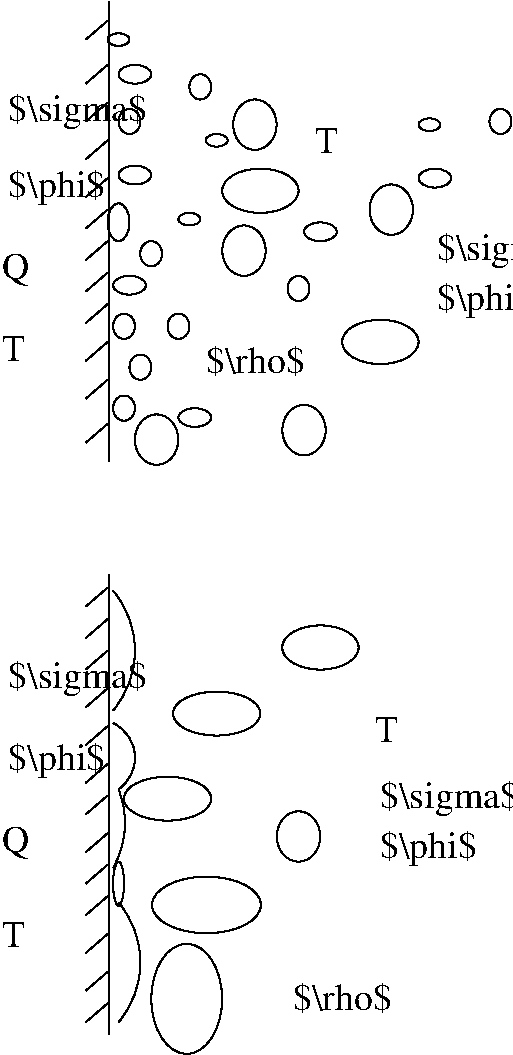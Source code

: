 #FIG 3.2  Produced by xfig version 3.2.5b
Landscape
Center
Metric
A4      
100.00
Single
-2
1200 2
5 1 0 1 0 7 50 -1 -1 0.000 0 0 0 0 6001.865 5355.500 6508 4928 6664 5378 6508 5783
5 1 0 1 0 7 50 -1 -1 0.000 0 0 0 0 6391.784 6120.214 6508 5873 6664 6143 6547 6345
5 1 0 1 0 7 50 -1 -1 0.000 0 0 0 0 5942.630 6585.985 6547 6345 6586 6683 6508 6908
5 1 0 1 0 7 50 -1 -1 0.000 0 0 0 0 6040.865 7582.500 6547 7155 6703 7605 6547 8010
1 1 0 1 0 7 50 -1 -1 0.000 1 0.0000 6547 990 78 45 6547 990 6625 1035
1 1 0 1 0 7 50 -1 -1 0.000 1 0.0000 6664 1238 117 67 6664 1238 6781 1305
1 1 0 1 0 7 50 -1 -1 0.000 1 0.0000 7131 1328 78 90 7131 1328 7209 1418
1 1 0 1 0 7 50 -1 -1 0.000 1 0.0000 7521 1598 155 180 7521 1598 7676 1778
1 1 0 1 0 7 50 -1 -1 0.000 1 0.0000 6625 1575 78 90 6625 1575 6703 1665
1 1 0 1 0 7 50 -1 -1 0.000 1 0.0000 6664 1958 117 67 6664 1958 6781 2025
1 1 0 1 0 7 50 -1 -1 0.000 1 0.0000 6780 2520 78 90 6780 2520 6858 2610
1 1 0 1 0 7 50 -1 -1 0.000 1 0.0000 7560 2070 273 158 7560 2070 7833 1912
1 1 0 1 0 7 50 -1 -1 0.000 1 0.0000 6975 3038 78 90 6975 3038 7053 3128
1 1 0 1 0 7 50 -1 -1 0.000 1 0.0000 7443 2498 155 180 7443 2498 7598 2678
1 1 0 1 0 7 50 -1 -1 0.000 1 0.0000 8417 3150 273 158 8417 3150 8690 2992
1 1 0 1 0 7 50 -1 -1 0.000 1 0.0000 7989 2363 117 67 7989 2363 8106 2430
1 1 0 1 0 7 50 -1 -1 0.000 1 0.0000 6703 3330 78 90 6703 3330 6781 3420
1 1 0 1 0 7 50 -1 -1 0.000 1 0.0000 7092 3690 117 67 7092 3690 7209 3757
1 1 0 1 0 7 50 -1 -1 0.000 1 0.0000 7872 3780 155 180 7872 3780 8027 3960
1 1 0 1 0 7 50 -1 -1 0.000 1 0.0000 7833 2768 78 90 7833 2768 7911 2858
1 1 0 1 0 7 50 -1 -1 0.000 1 0.0000 6547 2295 78 135 6547 2295 6625 2430
1 1 0 1 0 7 50 -1 -1 0.000 1 0.0000 7053 2273 78 45 7053 2273 7131 2318
1 1 0 1 0 7 50 -1 -1 0.000 1 0.0000 7248 1710 78 45 7248 1710 7326 1755
1 1 0 1 0 7 50 -1 -1 0.000 1 0.0000 8807 1980 117 67 8807 1980 8924 2047
1 1 0 1 0 7 50 -1 -1 0.000 1 0.0000 8495 2205 155 180 8495 2205 8650 2385
1 1 0 1 0 7 50 -1 -1 0.000 1 0.0000 8768 1598 78 45 8768 1598 8846 1643
1 1 0 1 0 7 50 -1 -1 0.000 1 0.0000 9275 1575 78 90 9275 1575 9353 1665
1 1 0 1 0 7 50 -1 -1 0.000 1 0.0000 6547 7020 39 157 6547 7020 6508 7177
1 2 0 1 0 7 50 -1 -1 0.000 1 0.0000 7248 5805 312 157 6936 5648 7560 5963
1 2 0 1 0 7 50 -1 -1 0.000 1 0.0000 6897 6413 312 157 6585 6256 7209 6571
1 2 0 1 0 7 50 -1 -1 0.000 1 0.0000 7175 7172 389 202 6786 6970 7565 7375
1 2 0 1 0 7 50 -1 -1 0.000 1 0.0000 7034 7843 253 393 6781 7450 7288 8237
1 1 0 1 0 7 50 -1 -1 0.000 1 0.0000 7833 6683 155 180 7833 6683 7988 6863
1 1 0 1 0 7 50 -1 -1 0.000 1 0.0000 7989 5333 273 158 7989 5333 8262 5175
1 1 0 1 0 7 50 -1 -1 0.000 1 0.0000 6625 2745 117 67 6625 2745 6742 2812
1 1 0 1 0 7 50 -1 -1 0.000 1 0.0000 6586 3038 78 90 6586 3038 6664 3128
1 1 0 1 0 7 50 -1 -1 0.000 1 0.0000 6586 3623 78 90 6586 3623 6664 3713
1 1 0 1 0 7 50 -1 -1 0.000 1 0.0000 6819 3848 155 180 6819 3848 6974 4028
2 1 0 1 0 7 50 -1 -1 0.000 0 0 -1 0 0 2
	 6480 720 6480 4005
2 1 0 1 0 7 50 -1 -1 0.000 0 0 -1 0 0 2
	 6480 4815 6480 8100
2 1 0 1 0 7 50 -1 -1 0.000 0 0 -1 0 0 2
	 6469 855 6313 990
2 1 0 1 0 7 50 -1 -1 0.000 0 0 -1 0 0 2
	 6469 1170 6313 1305
2 1 0 1 0 7 50 -1 -1 0.000 0 0 -1 0 0 2
	 6469 1440 6313 1575
2 1 0 1 0 7 50 -1 -1 0.000 0 0 -1 0 0 2
	 6469 1710 6313 1845
2 1 0 1 0 7 50 -1 -1 0.000 0 0 -1 0 0 2
	 6469 1980 6313 2115
2 1 0 1 0 7 50 -1 -1 0.000 0 0 -1 0 0 2
	 6469 2205 6313 2340
2 1 0 1 0 7 50 -1 -1 0.000 0 0 -1 0 0 2
	 6469 2430 6313 2565
2 1 0 1 0 7 50 -1 -1 0.000 0 0 -1 0 0 2
	 6469 2655 6313 2790
2 1 0 1 0 7 50 -1 -1 0.000 0 0 -1 0 0 2
	 6469 2880 6313 3015
2 1 0 1 0 7 50 -1 -1 0.000 0 0 -1 0 0 2
	 6469 3150 6313 3285
2 1 0 1 0 7 50 -1 -1 0.000 0 0 -1 0 0 2
	 6469 3420 6313 3555
2 1 0 1 0 7 50 -1 -1 0.000 0 0 -1 0 0 2
	 6469 3735 6313 3870
2 1 0 1 0 7 50 -1 -1 0.000 0 0 -1 0 0 2
	 6469 4905 6313 5040
2 1 0 1 0 7 50 -1 -1 0.000 0 0 -1 0 0 2
	 6469 5130 6313 5265
2 1 0 1 0 7 50 -1 -1 0.000 0 0 -1 0 0 2
	 6469 5355 6313 5490
2 1 0 1 0 7 50 -1 -1 0.000 0 0 -1 0 0 2
	 6469 5625 6313 5760
2 1 0 1 0 7 50 -1 -1 0.000 0 0 -1 0 0 2
	 6469 5895 6313 6030
2 1 0 1 0 7 50 -1 -1 0.000 0 0 -1 0 0 2
	 6469 6165 6313 6300
2 1 0 1 0 7 50 -1 -1 0.000 0 0 -1 0 0 2
	 6469 6390 6313 6525
2 1 0 1 0 7 50 -1 -1 0.000 0 0 -1 0 0 2
	 6469 6660 6313 6795
2 1 0 1 0 7 50 -1 -1 0.000 0 0 -1 0 0 2
	 6469 6885 6313 7020
2 1 0 1 0 7 50 -1 -1 0.000 0 0 -1 0 0 2
	 6469 7110 6313 7245
2 1 0 1 0 7 50 -1 -1 0.000 0 0 -1 0 0 2
	 6469 7380 6313 7515
2 1 0 1 0 7 50 -1 -1 0.000 0 0 -1 0 0 2
	 6469 7650 6313 7785
2 1 0 1 0 7 50 -1 -1 0.000 0 0 -1 0 0 2
	 6469 7875 6313 8010
4 0 0 50 -1 0 18 0.0000 6 240 735 7170 3375 $\\rho$\001
4 0 0 50 -1 0 18 0.0000 6 240 735 7793 7920 $\\rho$\001
4 0 0 50 -1 0 18 0.0000 6 195 180 7950 1800 T\001
4 0 0 50 -1 0 18 0.0000 6 195 180 8378 6007 T\001
4 0 0 50 -1 0 18 0.0000 6 195 180 5715 3285 T\001
4 0 0 50 -1 0 18 0.0000 6 255 210 5715 2700 Q\001
4 0 0 50 -1 0 18 0.0000 6 270 705 5760 2115 $\\phi$\001
4 0 0 50 -1 0 18 0.0000 6 270 1020 5760 1575 $\\sigma$\001
4 0 0 50 -1 0 18 0.0000 6 195 180 5715 7470 T\001
4 0 0 50 -1 0 18 0.0000 6 255 210 5715 6795 Q\001
4 0 0 50 -1 0 18 0.0000 6 270 705 5760 6210 $\\phi$\001
4 0 0 50 -1 0 18 0.0000 6 270 1020 5760 5625 $\\sigma$\001
4 0 0 50 -1 0 18 0.0000 6 270 1020 8415 6480 $\\sigma$\001
4 0 0 50 -1 0 18 0.0000 6 270 705 8415 6840 $\\phi$\001
4 0 0 50 -1 0 18 0.0000 6 270 1020 8820 2565 $\\sigma$\001
4 0 0 50 -1 0 18 0.0000 6 270 705 8820 2925 $\\phi$\001
